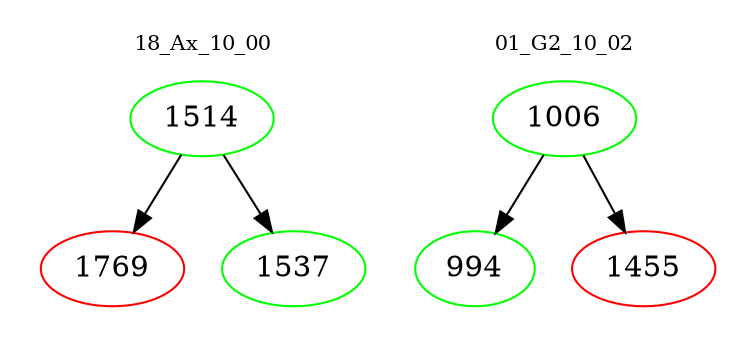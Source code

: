 digraph{
subgraph cluster_0 {
color = white
label = "18_Ax_10_00";
fontsize=10;
T0_1514 [label="1514", color="green"]
T0_1514 -> T0_1769 [color="black"]
T0_1769 [label="1769", color="red"]
T0_1514 -> T0_1537 [color="black"]
T0_1537 [label="1537", color="green"]
}
subgraph cluster_1 {
color = white
label = "01_G2_10_02";
fontsize=10;
T1_1006 [label="1006", color="green"]
T1_1006 -> T1_994 [color="black"]
T1_994 [label="994", color="green"]
T1_1006 -> T1_1455 [color="black"]
T1_1455 [label="1455", color="red"]
}
}
